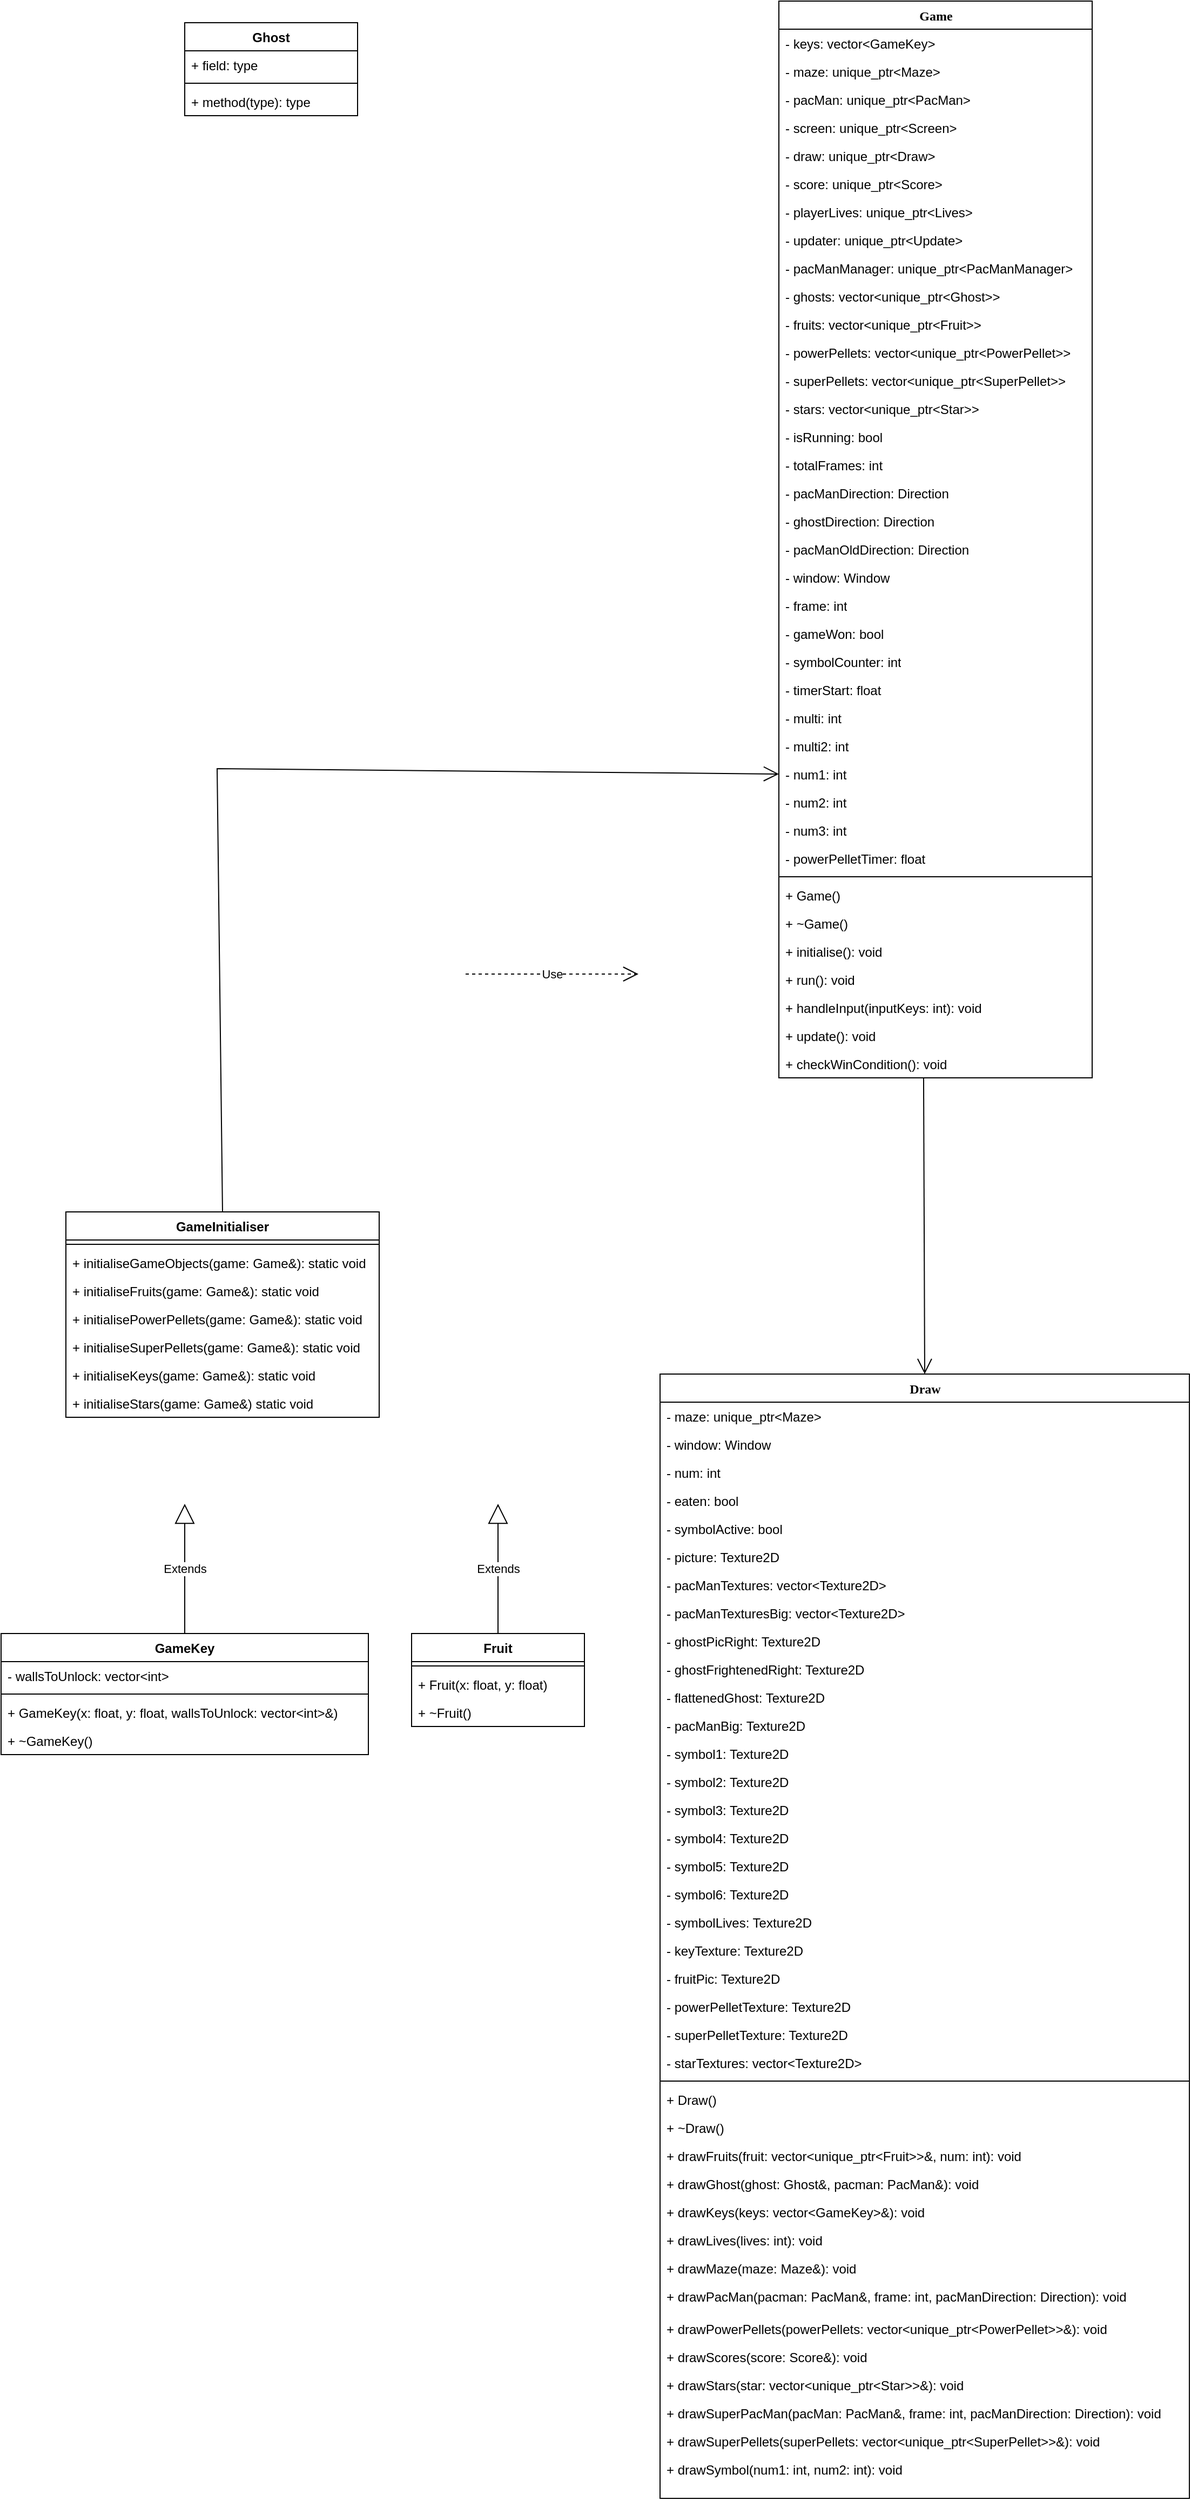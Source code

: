 <mxfile version="24.7.17">
  <diagram name="Page-1" id="9f46799a-70d6-7492-0946-bef42562c5a5">
    <mxGraphModel dx="1434" dy="2481" grid="1" gridSize="10" guides="1" tooltips="1" connect="1" arrows="1" fold="1" page="1" pageScale="1" pageWidth="1100" pageHeight="850" background="none" math="0" shadow="0">
      <root>
        <mxCell id="0" />
        <mxCell id="1" parent="0" />
        <mxCell id="78961159f06e98e8-43" value="Game" style="swimlane;html=1;fontStyle=1;align=center;verticalAlign=top;childLayout=stackLayout;horizontal=1;startSize=26;horizontalStack=0;resizeParent=1;resizeLast=0;collapsible=1;marginBottom=0;swimlaneFillColor=#ffffff;rounded=0;shadow=0;comic=0;labelBackgroundColor=none;strokeWidth=1;fillColor=none;fontFamily=Verdana;fontSize=12" parent="1" vertex="1">
          <mxGeometry x="780" y="-1080" width="290" height="996" as="geometry" />
        </mxCell>
        <mxCell id="78961159f06e98e8-44" value="- keys: vector&amp;lt;GameKey&amp;gt;" style="text;html=1;strokeColor=none;fillColor=none;align=left;verticalAlign=top;spacingLeft=4;spacingRight=4;whiteSpace=wrap;overflow=hidden;rotatable=0;points=[[0,0.5],[1,0.5]];portConstraint=eastwest;" parent="78961159f06e98e8-43" vertex="1">
          <mxGeometry y="26" width="290" height="26" as="geometry" />
        </mxCell>
        <mxCell id="Nk5dwlSrIomL0-U4kEKp-17" value="- maze: unique_ptr&amp;lt;Maze&amp;gt;" style="text;html=1;strokeColor=none;fillColor=none;align=left;verticalAlign=top;spacingLeft=4;spacingRight=4;whiteSpace=wrap;overflow=hidden;rotatable=0;points=[[0,0.5],[1,0.5]];portConstraint=eastwest;" vertex="1" parent="78961159f06e98e8-43">
          <mxGeometry y="52" width="290" height="26" as="geometry" />
        </mxCell>
        <mxCell id="Nk5dwlSrIomL0-U4kEKp-18" value="- pacMan: unique_ptr&amp;lt;PacMan&amp;gt;" style="text;html=1;strokeColor=none;fillColor=none;align=left;verticalAlign=top;spacingLeft=4;spacingRight=4;whiteSpace=wrap;overflow=hidden;rotatable=0;points=[[0,0.5],[1,0.5]];portConstraint=eastwest;" vertex="1" parent="78961159f06e98e8-43">
          <mxGeometry y="78" width="290" height="26" as="geometry" />
        </mxCell>
        <mxCell id="Nk5dwlSrIomL0-U4kEKp-19" value="- screen: unique_ptr&amp;lt;Screen&amp;gt;" style="text;html=1;strokeColor=none;fillColor=none;align=left;verticalAlign=top;spacingLeft=4;spacingRight=4;whiteSpace=wrap;overflow=hidden;rotatable=0;points=[[0,0.5],[1,0.5]];portConstraint=eastwest;" vertex="1" parent="78961159f06e98e8-43">
          <mxGeometry y="104" width="290" height="26" as="geometry" />
        </mxCell>
        <mxCell id="Nk5dwlSrIomL0-U4kEKp-20" value="- draw: unique_ptr&amp;lt;Draw&amp;gt;" style="text;html=1;strokeColor=none;fillColor=none;align=left;verticalAlign=top;spacingLeft=4;spacingRight=4;whiteSpace=wrap;overflow=hidden;rotatable=0;points=[[0,0.5],[1,0.5]];portConstraint=eastwest;" vertex="1" parent="78961159f06e98e8-43">
          <mxGeometry y="130" width="290" height="26" as="geometry" />
        </mxCell>
        <mxCell id="Nk5dwlSrIomL0-U4kEKp-21" value="- score: unique_ptr&amp;lt;Score&amp;gt;" style="text;html=1;strokeColor=none;fillColor=none;align=left;verticalAlign=top;spacingLeft=4;spacingRight=4;whiteSpace=wrap;overflow=hidden;rotatable=0;points=[[0,0.5],[1,0.5]];portConstraint=eastwest;" vertex="1" parent="78961159f06e98e8-43">
          <mxGeometry y="156" width="290" height="26" as="geometry" />
        </mxCell>
        <mxCell id="Nk5dwlSrIomL0-U4kEKp-22" value="- playerLives: unique_ptr&amp;lt;Lives&amp;gt;" style="text;html=1;strokeColor=none;fillColor=none;align=left;verticalAlign=top;spacingLeft=4;spacingRight=4;whiteSpace=wrap;overflow=hidden;rotatable=0;points=[[0,0.5],[1,0.5]];portConstraint=eastwest;" vertex="1" parent="78961159f06e98e8-43">
          <mxGeometry y="182" width="290" height="26" as="geometry" />
        </mxCell>
        <mxCell id="Nk5dwlSrIomL0-U4kEKp-23" value="- updater: unique_ptr&amp;lt;Update&amp;gt;" style="text;html=1;strokeColor=none;fillColor=none;align=left;verticalAlign=top;spacingLeft=4;spacingRight=4;whiteSpace=wrap;overflow=hidden;rotatable=0;points=[[0,0.5],[1,0.5]];portConstraint=eastwest;" vertex="1" parent="78961159f06e98e8-43">
          <mxGeometry y="208" width="290" height="26" as="geometry" />
        </mxCell>
        <mxCell id="Nk5dwlSrIomL0-U4kEKp-24" value="- pacManManager: unique_ptr&amp;lt;PacManManager&amp;gt;" style="text;html=1;strokeColor=none;fillColor=none;align=left;verticalAlign=top;spacingLeft=4;spacingRight=4;whiteSpace=wrap;overflow=hidden;rotatable=0;points=[[0,0.5],[1,0.5]];portConstraint=eastwest;" vertex="1" parent="78961159f06e98e8-43">
          <mxGeometry y="234" width="290" height="26" as="geometry" />
        </mxCell>
        <mxCell id="Nk5dwlSrIomL0-U4kEKp-25" value="- ghosts: vector&amp;lt;unique_ptr&amp;lt;Ghost&amp;gt;&amp;gt;" style="text;html=1;strokeColor=none;fillColor=none;align=left;verticalAlign=top;spacingLeft=4;spacingRight=4;whiteSpace=wrap;overflow=hidden;rotatable=0;points=[[0,0.5],[1,0.5]];portConstraint=eastwest;" vertex="1" parent="78961159f06e98e8-43">
          <mxGeometry y="260" width="290" height="26" as="geometry" />
        </mxCell>
        <mxCell id="Nk5dwlSrIomL0-U4kEKp-26" value="- fruits: vector&amp;lt;unique_ptr&amp;lt;Fruit&amp;gt;&amp;gt;" style="text;html=1;strokeColor=none;fillColor=none;align=left;verticalAlign=top;spacingLeft=4;spacingRight=4;whiteSpace=wrap;overflow=hidden;rotatable=0;points=[[0,0.5],[1,0.5]];portConstraint=eastwest;" vertex="1" parent="78961159f06e98e8-43">
          <mxGeometry y="286" width="290" height="26" as="geometry" />
        </mxCell>
        <mxCell id="Nk5dwlSrIomL0-U4kEKp-27" value="- powerPellets: vector&amp;lt;unique_ptr&amp;lt;PowerPellet&amp;gt;&amp;gt;" style="text;html=1;strokeColor=none;fillColor=none;align=left;verticalAlign=top;spacingLeft=4;spacingRight=4;whiteSpace=wrap;overflow=hidden;rotatable=0;points=[[0,0.5],[1,0.5]];portConstraint=eastwest;" vertex="1" parent="78961159f06e98e8-43">
          <mxGeometry y="312" width="290" height="26" as="geometry" />
        </mxCell>
        <mxCell id="Nk5dwlSrIomL0-U4kEKp-28" value="- superPellets: vector&amp;lt;unique_ptr&amp;lt;SuperPellet&amp;gt;&amp;gt;" style="text;html=1;strokeColor=none;fillColor=none;align=left;verticalAlign=top;spacingLeft=4;spacingRight=4;whiteSpace=wrap;overflow=hidden;rotatable=0;points=[[0,0.5],[1,0.5]];portConstraint=eastwest;" vertex="1" parent="78961159f06e98e8-43">
          <mxGeometry y="338" width="290" height="26" as="geometry" />
        </mxCell>
        <mxCell id="Nk5dwlSrIomL0-U4kEKp-29" value="- stars: vector&amp;lt;unique_ptr&amp;lt;Star&amp;gt;&amp;gt;" style="text;html=1;strokeColor=none;fillColor=none;align=left;verticalAlign=top;spacingLeft=4;spacingRight=4;whiteSpace=wrap;overflow=hidden;rotatable=0;points=[[0,0.5],[1,0.5]];portConstraint=eastwest;" vertex="1" parent="78961159f06e98e8-43">
          <mxGeometry y="364" width="290" height="26" as="geometry" />
        </mxCell>
        <mxCell id="Nk5dwlSrIomL0-U4kEKp-16" value="- isRunning: bool&lt;span style=&quot;white-space: pre;&quot;&gt;&#x9;&lt;/span&gt;" style="text;html=1;strokeColor=none;fillColor=none;align=left;verticalAlign=top;spacingLeft=4;spacingRight=4;whiteSpace=wrap;overflow=hidden;rotatable=0;points=[[0,0.5],[1,0.5]];portConstraint=eastwest;" vertex="1" parent="78961159f06e98e8-43">
          <mxGeometry y="390" width="290" height="26" as="geometry" />
        </mxCell>
        <mxCell id="78961159f06e98e8-45" value="- totalFrames: int" style="text;html=1;strokeColor=none;fillColor=none;align=left;verticalAlign=top;spacingLeft=4;spacingRight=4;whiteSpace=wrap;overflow=hidden;rotatable=0;points=[[0,0.5],[1,0.5]];portConstraint=eastwest;" parent="78961159f06e98e8-43" vertex="1">
          <mxGeometry y="416" width="290" height="26" as="geometry" />
        </mxCell>
        <mxCell id="78961159f06e98e8-49" value="- pacManDirection: Direction" style="text;html=1;strokeColor=none;fillColor=none;align=left;verticalAlign=top;spacingLeft=4;spacingRight=4;whiteSpace=wrap;overflow=hidden;rotatable=0;points=[[0,0.5],[1,0.5]];portConstraint=eastwest;" parent="78961159f06e98e8-43" vertex="1">
          <mxGeometry y="442" width="290" height="26" as="geometry" />
        </mxCell>
        <mxCell id="78961159f06e98e8-50" value="- ghostDirection: Direction" style="text;html=1;strokeColor=none;fillColor=none;align=left;verticalAlign=top;spacingLeft=4;spacingRight=4;whiteSpace=wrap;overflow=hidden;rotatable=0;points=[[0,0.5],[1,0.5]];portConstraint=eastwest;" parent="78961159f06e98e8-43" vertex="1">
          <mxGeometry y="468" width="290" height="26" as="geometry" />
        </mxCell>
        <mxCell id="Nk5dwlSrIomL0-U4kEKp-1" value="- pacManOldDirection: Direction" style="text;html=1;strokeColor=none;fillColor=none;align=left;verticalAlign=top;spacingLeft=4;spacingRight=4;whiteSpace=wrap;overflow=hidden;rotatable=0;points=[[0,0.5],[1,0.5]];portConstraint=eastwest;" vertex="1" parent="78961159f06e98e8-43">
          <mxGeometry y="494" width="290" height="26" as="geometry" />
        </mxCell>
        <mxCell id="Nk5dwlSrIomL0-U4kEKp-2" value="&lt;div&gt;- window: Window&lt;/div&gt;&lt;div&gt;&lt;br&gt;&lt;/div&gt;" style="text;html=1;strokeColor=none;fillColor=none;align=left;verticalAlign=top;spacingLeft=4;spacingRight=4;whiteSpace=wrap;overflow=hidden;rotatable=0;points=[[0,0.5],[1,0.5]];portConstraint=eastwest;" vertex="1" parent="78961159f06e98e8-43">
          <mxGeometry y="520" width="290" height="26" as="geometry" />
        </mxCell>
        <mxCell id="Nk5dwlSrIomL0-U4kEKp-3" value="- frame: int" style="text;html=1;strokeColor=none;fillColor=none;align=left;verticalAlign=top;spacingLeft=4;spacingRight=4;whiteSpace=wrap;overflow=hidden;rotatable=0;points=[[0,0.5],[1,0.5]];portConstraint=eastwest;" vertex="1" parent="78961159f06e98e8-43">
          <mxGeometry y="546" width="290" height="26" as="geometry" />
        </mxCell>
        <mxCell id="Nk5dwlSrIomL0-U4kEKp-4" value="- gameWon: bool" style="text;html=1;strokeColor=none;fillColor=none;align=left;verticalAlign=top;spacingLeft=4;spacingRight=4;whiteSpace=wrap;overflow=hidden;rotatable=0;points=[[0,0.5],[1,0.5]];portConstraint=eastwest;" vertex="1" parent="78961159f06e98e8-43">
          <mxGeometry y="572" width="290" height="26" as="geometry" />
        </mxCell>
        <mxCell id="Nk5dwlSrIomL0-U4kEKp-8" value="- symbolCounter: int" style="text;html=1;strokeColor=none;fillColor=none;align=left;verticalAlign=top;spacingLeft=4;spacingRight=4;whiteSpace=wrap;overflow=hidden;rotatable=0;points=[[0,0.5],[1,0.5]];portConstraint=eastwest;" vertex="1" parent="78961159f06e98e8-43">
          <mxGeometry y="598" width="290" height="26" as="geometry" />
        </mxCell>
        <mxCell id="Nk5dwlSrIomL0-U4kEKp-12" value="- timerStart: float" style="text;html=1;strokeColor=none;fillColor=none;align=left;verticalAlign=top;spacingLeft=4;spacingRight=4;whiteSpace=wrap;overflow=hidden;rotatable=0;points=[[0,0.5],[1,0.5]];portConstraint=eastwest;" vertex="1" parent="78961159f06e98e8-43">
          <mxGeometry y="624" width="290" height="26" as="geometry" />
        </mxCell>
        <mxCell id="Nk5dwlSrIomL0-U4kEKp-7" value="- multi: int" style="text;html=1;strokeColor=none;fillColor=none;align=left;verticalAlign=top;spacingLeft=4;spacingRight=4;whiteSpace=wrap;overflow=hidden;rotatable=0;points=[[0,0.5],[1,0.5]];portConstraint=eastwest;" vertex="1" parent="78961159f06e98e8-43">
          <mxGeometry y="650" width="290" height="26" as="geometry" />
        </mxCell>
        <mxCell id="Nk5dwlSrIomL0-U4kEKp-9" value="- multi2: int" style="text;html=1;strokeColor=none;fillColor=none;align=left;verticalAlign=top;spacingLeft=4;spacingRight=4;whiteSpace=wrap;overflow=hidden;rotatable=0;points=[[0,0.5],[1,0.5]];portConstraint=eastwest;" vertex="1" parent="78961159f06e98e8-43">
          <mxGeometry y="676" width="290" height="26" as="geometry" />
        </mxCell>
        <mxCell id="Nk5dwlSrIomL0-U4kEKp-10" value="- num1: int" style="text;html=1;strokeColor=none;fillColor=none;align=left;verticalAlign=top;spacingLeft=4;spacingRight=4;whiteSpace=wrap;overflow=hidden;rotatable=0;points=[[0,0.5],[1,0.5]];portConstraint=eastwest;" vertex="1" parent="78961159f06e98e8-43">
          <mxGeometry y="702" width="290" height="26" as="geometry" />
        </mxCell>
        <mxCell id="Nk5dwlSrIomL0-U4kEKp-11" value="- num2: int" style="text;html=1;strokeColor=none;fillColor=none;align=left;verticalAlign=top;spacingLeft=4;spacingRight=4;whiteSpace=wrap;overflow=hidden;rotatable=0;points=[[0,0.5],[1,0.5]];portConstraint=eastwest;" vertex="1" parent="78961159f06e98e8-43">
          <mxGeometry y="728" width="290" height="26" as="geometry" />
        </mxCell>
        <mxCell id="Nk5dwlSrIomL0-U4kEKp-13" value="- num3: int" style="text;html=1;strokeColor=none;fillColor=none;align=left;verticalAlign=top;spacingLeft=4;spacingRight=4;whiteSpace=wrap;overflow=hidden;rotatable=0;points=[[0,0.5],[1,0.5]];portConstraint=eastwest;" vertex="1" parent="78961159f06e98e8-43">
          <mxGeometry y="754" width="290" height="26" as="geometry" />
        </mxCell>
        <mxCell id="Nk5dwlSrIomL0-U4kEKp-14" value="- powerPelletTimer: float" style="text;html=1;strokeColor=none;fillColor=none;align=left;verticalAlign=top;spacingLeft=4;spacingRight=4;whiteSpace=wrap;overflow=hidden;rotatable=0;points=[[0,0.5],[1,0.5]];portConstraint=eastwest;" vertex="1" parent="78961159f06e98e8-43">
          <mxGeometry y="780" width="290" height="26" as="geometry" />
        </mxCell>
        <mxCell id="78961159f06e98e8-51" value="" style="line;html=1;strokeWidth=1;fillColor=none;align=left;verticalAlign=middle;spacingTop=-1;spacingLeft=3;spacingRight=3;rotatable=0;labelPosition=right;points=[];portConstraint=eastwest;" parent="78961159f06e98e8-43" vertex="1">
          <mxGeometry y="806" width="290" height="8" as="geometry" />
        </mxCell>
        <mxCell id="78961159f06e98e8-53" value="+ Game()" style="text;html=1;strokeColor=none;fillColor=none;align=left;verticalAlign=top;spacingLeft=4;spacingRight=4;whiteSpace=wrap;overflow=hidden;rotatable=0;points=[[0,0.5],[1,0.5]];portConstraint=eastwest;" parent="78961159f06e98e8-43" vertex="1">
          <mxGeometry y="814" width="290" height="26" as="geometry" />
        </mxCell>
        <mxCell id="Nk5dwlSrIomL0-U4kEKp-30" value="+ ~Game()" style="text;html=1;strokeColor=none;fillColor=none;align=left;verticalAlign=top;spacingLeft=4;spacingRight=4;whiteSpace=wrap;overflow=hidden;rotatable=0;points=[[0,0.5],[1,0.5]];portConstraint=eastwest;" vertex="1" parent="78961159f06e98e8-43">
          <mxGeometry y="840" width="290" height="26" as="geometry" />
        </mxCell>
        <mxCell id="Nk5dwlSrIomL0-U4kEKp-31" value="+ initialise(): void" style="text;html=1;strokeColor=none;fillColor=none;align=left;verticalAlign=top;spacingLeft=4;spacingRight=4;whiteSpace=wrap;overflow=hidden;rotatable=0;points=[[0,0.5],[1,0.5]];portConstraint=eastwest;" vertex="1" parent="78961159f06e98e8-43">
          <mxGeometry y="866" width="290" height="26" as="geometry" />
        </mxCell>
        <mxCell id="Nk5dwlSrIomL0-U4kEKp-32" value="+ run(): void" style="text;html=1;strokeColor=none;fillColor=none;align=left;verticalAlign=top;spacingLeft=4;spacingRight=4;whiteSpace=wrap;overflow=hidden;rotatable=0;points=[[0,0.5],[1,0.5]];portConstraint=eastwest;" vertex="1" parent="78961159f06e98e8-43">
          <mxGeometry y="892" width="290" height="26" as="geometry" />
        </mxCell>
        <mxCell id="Nk5dwlSrIomL0-U4kEKp-33" value="+ handleInput(inputKeys: int): void" style="text;html=1;strokeColor=none;fillColor=none;align=left;verticalAlign=top;spacingLeft=4;spacingRight=4;whiteSpace=wrap;overflow=hidden;rotatable=0;points=[[0,0.5],[1,0.5]];portConstraint=eastwest;" vertex="1" parent="78961159f06e98e8-43">
          <mxGeometry y="918" width="290" height="26" as="geometry" />
        </mxCell>
        <mxCell id="Nk5dwlSrIomL0-U4kEKp-34" value="+ update(): void" style="text;html=1;strokeColor=none;fillColor=none;align=left;verticalAlign=top;spacingLeft=4;spacingRight=4;whiteSpace=wrap;overflow=hidden;rotatable=0;points=[[0,0.5],[1,0.5]];portConstraint=eastwest;" vertex="1" parent="78961159f06e98e8-43">
          <mxGeometry y="944" width="290" height="26" as="geometry" />
        </mxCell>
        <mxCell id="Nk5dwlSrIomL0-U4kEKp-35" value="+ checkWinCondition(): void" style="text;html=1;strokeColor=none;fillColor=none;align=left;verticalAlign=top;spacingLeft=4;spacingRight=4;whiteSpace=wrap;overflow=hidden;rotatable=0;points=[[0,0.5],[1,0.5]];portConstraint=eastwest;" vertex="1" parent="78961159f06e98e8-43">
          <mxGeometry y="970" width="290" height="26" as="geometry" />
        </mxCell>
        <mxCell id="78961159f06e98e8-82" value="Draw" style="swimlane;html=1;fontStyle=1;align=center;verticalAlign=top;childLayout=stackLayout;horizontal=1;startSize=26;horizontalStack=0;resizeParent=1;resizeLast=0;collapsible=1;marginBottom=0;swimlaneFillColor=#ffffff;rounded=0;shadow=0;comic=0;labelBackgroundColor=none;strokeWidth=1;fillColor=none;fontFamily=Verdana;fontSize=12" parent="1" vertex="1">
          <mxGeometry x="670" y="190" width="490" height="1040" as="geometry" />
        </mxCell>
        <mxCell id="78961159f06e98e8-83" value="- maze: unique_ptr&amp;lt;Maze&amp;gt;" style="text;html=1;strokeColor=none;fillColor=none;align=left;verticalAlign=top;spacingLeft=4;spacingRight=4;whiteSpace=wrap;overflow=hidden;rotatable=0;points=[[0,0.5],[1,0.5]];portConstraint=eastwest;" parent="78961159f06e98e8-82" vertex="1">
          <mxGeometry y="26" width="490" height="26" as="geometry" />
        </mxCell>
        <mxCell id="78961159f06e98e8-84" value="- window: Window" style="text;html=1;strokeColor=none;fillColor=none;align=left;verticalAlign=top;spacingLeft=4;spacingRight=4;whiteSpace=wrap;overflow=hidden;rotatable=0;points=[[0,0.5],[1,0.5]];portConstraint=eastwest;" parent="78961159f06e98e8-82" vertex="1">
          <mxGeometry y="52" width="490" height="26" as="geometry" />
        </mxCell>
        <mxCell id="78961159f06e98e8-85" value="- num: int" style="text;html=1;strokeColor=none;fillColor=none;align=left;verticalAlign=top;spacingLeft=4;spacingRight=4;whiteSpace=wrap;overflow=hidden;rotatable=0;points=[[0,0.5],[1,0.5]];portConstraint=eastwest;" parent="78961159f06e98e8-82" vertex="1">
          <mxGeometry y="78" width="490" height="26" as="geometry" />
        </mxCell>
        <mxCell id="78961159f06e98e8-86" value="- eaten: bool" style="text;html=1;strokeColor=none;fillColor=none;align=left;verticalAlign=top;spacingLeft=4;spacingRight=4;whiteSpace=wrap;overflow=hidden;rotatable=0;points=[[0,0.5],[1,0.5]];portConstraint=eastwest;" parent="78961159f06e98e8-82" vertex="1">
          <mxGeometry y="104" width="490" height="26" as="geometry" />
        </mxCell>
        <mxCell id="78961159f06e98e8-87" value="- symbolActive: bool" style="text;html=1;strokeColor=none;fillColor=none;align=left;verticalAlign=top;spacingLeft=4;spacingRight=4;whiteSpace=wrap;overflow=hidden;rotatable=0;points=[[0,0.5],[1,0.5]];portConstraint=eastwest;" parent="78961159f06e98e8-82" vertex="1">
          <mxGeometry y="130" width="490" height="26" as="geometry" />
        </mxCell>
        <mxCell id="78961159f06e98e8-88" value="- picture: Texture2D" style="text;html=1;strokeColor=none;fillColor=none;align=left;verticalAlign=top;spacingLeft=4;spacingRight=4;whiteSpace=wrap;overflow=hidden;rotatable=0;points=[[0,0.5],[1,0.5]];portConstraint=eastwest;" parent="78961159f06e98e8-82" vertex="1">
          <mxGeometry y="156" width="490" height="26" as="geometry" />
        </mxCell>
        <mxCell id="78961159f06e98e8-89" value="- pacManTextures: vector&amp;lt;Texture2D&amp;gt;" style="text;html=1;strokeColor=none;fillColor=none;align=left;verticalAlign=top;spacingLeft=4;spacingRight=4;whiteSpace=wrap;overflow=hidden;rotatable=0;points=[[0,0.5],[1,0.5]];portConstraint=eastwest;" parent="78961159f06e98e8-82" vertex="1">
          <mxGeometry y="182" width="490" height="26" as="geometry" />
        </mxCell>
        <mxCell id="Nk5dwlSrIomL0-U4kEKp-39" value="- pacManTexturesBig: vector&amp;lt;Texture2D&amp;gt;" style="text;html=1;strokeColor=none;fillColor=none;align=left;verticalAlign=top;spacingLeft=4;spacingRight=4;whiteSpace=wrap;overflow=hidden;rotatable=0;points=[[0,0.5],[1,0.5]];portConstraint=eastwest;" vertex="1" parent="78961159f06e98e8-82">
          <mxGeometry y="208" width="490" height="26" as="geometry" />
        </mxCell>
        <mxCell id="Nk5dwlSrIomL0-U4kEKp-40" value="- ghostPicRight: Texture2D" style="text;html=1;strokeColor=none;fillColor=none;align=left;verticalAlign=top;spacingLeft=4;spacingRight=4;whiteSpace=wrap;overflow=hidden;rotatable=0;points=[[0,0.5],[1,0.5]];portConstraint=eastwest;" vertex="1" parent="78961159f06e98e8-82">
          <mxGeometry y="234" width="490" height="26" as="geometry" />
        </mxCell>
        <mxCell id="Nk5dwlSrIomL0-U4kEKp-41" value="- ghostFrightenedRight: Texture2D" style="text;html=1;strokeColor=none;fillColor=none;align=left;verticalAlign=top;spacingLeft=4;spacingRight=4;whiteSpace=wrap;overflow=hidden;rotatable=0;points=[[0,0.5],[1,0.5]];portConstraint=eastwest;" vertex="1" parent="78961159f06e98e8-82">
          <mxGeometry y="260" width="490" height="26" as="geometry" />
        </mxCell>
        <mxCell id="Nk5dwlSrIomL0-U4kEKp-42" value="- flattenedGhost: Texture2D" style="text;html=1;strokeColor=none;fillColor=none;align=left;verticalAlign=top;spacingLeft=4;spacingRight=4;whiteSpace=wrap;overflow=hidden;rotatable=0;points=[[0,0.5],[1,0.5]];portConstraint=eastwest;" vertex="1" parent="78961159f06e98e8-82">
          <mxGeometry y="286" width="490" height="26" as="geometry" />
        </mxCell>
        <mxCell id="Nk5dwlSrIomL0-U4kEKp-43" value="- pacManBig: Texture2D" style="text;html=1;strokeColor=none;fillColor=none;align=left;verticalAlign=top;spacingLeft=4;spacingRight=4;whiteSpace=wrap;overflow=hidden;rotatable=0;points=[[0,0.5],[1,0.5]];portConstraint=eastwest;" vertex="1" parent="78961159f06e98e8-82">
          <mxGeometry y="312" width="490" height="26" as="geometry" />
        </mxCell>
        <mxCell id="Nk5dwlSrIomL0-U4kEKp-44" value="- symbol1: Texture2D" style="text;html=1;strokeColor=none;fillColor=none;align=left;verticalAlign=top;spacingLeft=4;spacingRight=4;whiteSpace=wrap;overflow=hidden;rotatable=0;points=[[0,0.5],[1,0.5]];portConstraint=eastwest;" vertex="1" parent="78961159f06e98e8-82">
          <mxGeometry y="338" width="490" height="26" as="geometry" />
        </mxCell>
        <mxCell id="Nk5dwlSrIomL0-U4kEKp-45" value="- symbol2: Texture2D" style="text;html=1;strokeColor=none;fillColor=none;align=left;verticalAlign=top;spacingLeft=4;spacingRight=4;whiteSpace=wrap;overflow=hidden;rotatable=0;points=[[0,0.5],[1,0.5]];portConstraint=eastwest;" vertex="1" parent="78961159f06e98e8-82">
          <mxGeometry y="364" width="490" height="26" as="geometry" />
        </mxCell>
        <mxCell id="Nk5dwlSrIomL0-U4kEKp-46" value="- symbol3: Texture2D" style="text;html=1;strokeColor=none;fillColor=none;align=left;verticalAlign=top;spacingLeft=4;spacingRight=4;whiteSpace=wrap;overflow=hidden;rotatable=0;points=[[0,0.5],[1,0.5]];portConstraint=eastwest;" vertex="1" parent="78961159f06e98e8-82">
          <mxGeometry y="390" width="490" height="26" as="geometry" />
        </mxCell>
        <mxCell id="Nk5dwlSrIomL0-U4kEKp-47" value="- symbol4: Texture2D" style="text;html=1;strokeColor=none;fillColor=none;align=left;verticalAlign=top;spacingLeft=4;spacingRight=4;whiteSpace=wrap;overflow=hidden;rotatable=0;points=[[0,0.5],[1,0.5]];portConstraint=eastwest;" vertex="1" parent="78961159f06e98e8-82">
          <mxGeometry y="416" width="490" height="26" as="geometry" />
        </mxCell>
        <mxCell id="Nk5dwlSrIomL0-U4kEKp-48" value="- symbol5: Texture2D" style="text;html=1;strokeColor=none;fillColor=none;align=left;verticalAlign=top;spacingLeft=4;spacingRight=4;whiteSpace=wrap;overflow=hidden;rotatable=0;points=[[0,0.5],[1,0.5]];portConstraint=eastwest;" vertex="1" parent="78961159f06e98e8-82">
          <mxGeometry y="442" width="490" height="26" as="geometry" />
        </mxCell>
        <mxCell id="Nk5dwlSrIomL0-U4kEKp-49" value="- symbol6: Texture2D" style="text;html=1;strokeColor=none;fillColor=none;align=left;verticalAlign=top;spacingLeft=4;spacingRight=4;whiteSpace=wrap;overflow=hidden;rotatable=0;points=[[0,0.5],[1,0.5]];portConstraint=eastwest;" vertex="1" parent="78961159f06e98e8-82">
          <mxGeometry y="468" width="490" height="26" as="geometry" />
        </mxCell>
        <mxCell id="Nk5dwlSrIomL0-U4kEKp-50" value="- symbolLives: Texture2D" style="text;html=1;strokeColor=none;fillColor=none;align=left;verticalAlign=top;spacingLeft=4;spacingRight=4;whiteSpace=wrap;overflow=hidden;rotatable=0;points=[[0,0.5],[1,0.5]];portConstraint=eastwest;" vertex="1" parent="78961159f06e98e8-82">
          <mxGeometry y="494" width="490" height="26" as="geometry" />
        </mxCell>
        <mxCell id="Nk5dwlSrIomL0-U4kEKp-51" value="- keyTexture: Texture2D" style="text;html=1;strokeColor=none;fillColor=none;align=left;verticalAlign=top;spacingLeft=4;spacingRight=4;whiteSpace=wrap;overflow=hidden;rotatable=0;points=[[0,0.5],[1,0.5]];portConstraint=eastwest;" vertex="1" parent="78961159f06e98e8-82">
          <mxGeometry y="520" width="490" height="26" as="geometry" />
        </mxCell>
        <mxCell id="Nk5dwlSrIomL0-U4kEKp-52" value="- fruitPic: Texture2D" style="text;html=1;strokeColor=none;fillColor=none;align=left;verticalAlign=top;spacingLeft=4;spacingRight=4;whiteSpace=wrap;overflow=hidden;rotatable=0;points=[[0,0.5],[1,0.5]];portConstraint=eastwest;" vertex="1" parent="78961159f06e98e8-82">
          <mxGeometry y="546" width="490" height="26" as="geometry" />
        </mxCell>
        <mxCell id="Nk5dwlSrIomL0-U4kEKp-53" value="- powerPelletTexture: Texture2D" style="text;html=1;strokeColor=none;fillColor=none;align=left;verticalAlign=top;spacingLeft=4;spacingRight=4;whiteSpace=wrap;overflow=hidden;rotatable=0;points=[[0,0.5],[1,0.5]];portConstraint=eastwest;" vertex="1" parent="78961159f06e98e8-82">
          <mxGeometry y="572" width="490" height="26" as="geometry" />
        </mxCell>
        <mxCell id="Nk5dwlSrIomL0-U4kEKp-54" value="- superPelletTexture: Texture2D" style="text;html=1;strokeColor=none;fillColor=none;align=left;verticalAlign=top;spacingLeft=4;spacingRight=4;whiteSpace=wrap;overflow=hidden;rotatable=0;points=[[0,0.5],[1,0.5]];portConstraint=eastwest;" vertex="1" parent="78961159f06e98e8-82">
          <mxGeometry y="598" width="490" height="26" as="geometry" />
        </mxCell>
        <mxCell id="Nk5dwlSrIomL0-U4kEKp-55" value="- starTextures: vector&amp;lt;Texture2D&amp;gt;" style="text;html=1;strokeColor=none;fillColor=none;align=left;verticalAlign=top;spacingLeft=4;spacingRight=4;whiteSpace=wrap;overflow=hidden;rotatable=0;points=[[0,0.5],[1,0.5]];portConstraint=eastwest;" vertex="1" parent="78961159f06e98e8-82">
          <mxGeometry y="624" width="490" height="26" as="geometry" />
        </mxCell>
        <mxCell id="78961159f06e98e8-90" value="" style="line;html=1;strokeWidth=1;fillColor=none;align=left;verticalAlign=middle;spacingTop=-1;spacingLeft=3;spacingRight=3;rotatable=0;labelPosition=right;points=[];portConstraint=eastwest;" parent="78961159f06e98e8-82" vertex="1">
          <mxGeometry y="650" width="490" height="8" as="geometry" />
        </mxCell>
        <mxCell id="78961159f06e98e8-91" value="+ Draw()" style="text;html=1;strokeColor=none;fillColor=none;align=left;verticalAlign=top;spacingLeft=4;spacingRight=4;whiteSpace=wrap;overflow=hidden;rotatable=0;points=[[0,0.5],[1,0.5]];portConstraint=eastwest;" parent="78961159f06e98e8-82" vertex="1">
          <mxGeometry y="658" width="490" height="26" as="geometry" />
        </mxCell>
        <mxCell id="78961159f06e98e8-94" value="+ ~Draw()" style="text;html=1;strokeColor=none;fillColor=none;align=left;verticalAlign=top;spacingLeft=4;spacingRight=4;whiteSpace=wrap;overflow=hidden;rotatable=0;points=[[0,0.5],[1,0.5]];portConstraint=eastwest;" parent="78961159f06e98e8-82" vertex="1">
          <mxGeometry y="684" width="490" height="26" as="geometry" />
        </mxCell>
        <mxCell id="Nk5dwlSrIomL0-U4kEKp-56" value="+ drawFruits(fruit: vector&amp;lt;unique_ptr&amp;lt;Fruit&amp;gt;&amp;gt;&amp;amp;, num: int): void" style="text;html=1;strokeColor=none;fillColor=none;align=left;verticalAlign=top;spacingLeft=4;spacingRight=4;whiteSpace=wrap;overflow=hidden;rotatable=0;points=[[0,0.5],[1,0.5]];portConstraint=eastwest;" vertex="1" parent="78961159f06e98e8-82">
          <mxGeometry y="710" width="490" height="26" as="geometry" />
        </mxCell>
        <mxCell id="Nk5dwlSrIomL0-U4kEKp-57" value="+ drawGhost(ghost: Ghost&amp;amp;, pacman: PacMan&amp;amp;): void" style="text;html=1;strokeColor=none;fillColor=none;align=left;verticalAlign=top;spacingLeft=4;spacingRight=4;whiteSpace=wrap;overflow=hidden;rotatable=0;points=[[0,0.5],[1,0.5]];portConstraint=eastwest;" vertex="1" parent="78961159f06e98e8-82">
          <mxGeometry y="736" width="490" height="26" as="geometry" />
        </mxCell>
        <mxCell id="Nk5dwlSrIomL0-U4kEKp-58" value="+ drawKeys(keys: vector&amp;lt;GameKey&amp;gt;&amp;amp;): void" style="text;html=1;strokeColor=none;fillColor=none;align=left;verticalAlign=top;spacingLeft=4;spacingRight=4;whiteSpace=wrap;overflow=hidden;rotatable=0;points=[[0,0.5],[1,0.5]];portConstraint=eastwest;" vertex="1" parent="78961159f06e98e8-82">
          <mxGeometry y="762" width="490" height="26" as="geometry" />
        </mxCell>
        <mxCell id="Nk5dwlSrIomL0-U4kEKp-59" value="+ drawLives(lives: int): void" style="text;html=1;strokeColor=none;fillColor=none;align=left;verticalAlign=top;spacingLeft=4;spacingRight=4;whiteSpace=wrap;overflow=hidden;rotatable=0;points=[[0,0.5],[1,0.5]];portConstraint=eastwest;" vertex="1" parent="78961159f06e98e8-82">
          <mxGeometry y="788" width="490" height="26" as="geometry" />
        </mxCell>
        <mxCell id="Nk5dwlSrIomL0-U4kEKp-60" value="+ drawMaze(maze: Maze&amp;amp;): void" style="text;html=1;strokeColor=none;fillColor=none;align=left;verticalAlign=top;spacingLeft=4;spacingRight=4;whiteSpace=wrap;overflow=hidden;rotatable=0;points=[[0,0.5],[1,0.5]];portConstraint=eastwest;" vertex="1" parent="78961159f06e98e8-82">
          <mxGeometry y="814" width="490" height="26" as="geometry" />
        </mxCell>
        <mxCell id="Nk5dwlSrIomL0-U4kEKp-61" value="+ drawPacMan(pacman: PacMan&amp;amp;, frame: int, pacManDirection: Direction): void" style="text;html=1;strokeColor=none;fillColor=none;align=left;verticalAlign=top;spacingLeft=4;spacingRight=4;whiteSpace=wrap;overflow=hidden;rotatable=0;points=[[0,0.5],[1,0.5]];portConstraint=eastwest;" vertex="1" parent="78961159f06e98e8-82">
          <mxGeometry y="840" width="490" height="30" as="geometry" />
        </mxCell>
        <mxCell id="Nk5dwlSrIomL0-U4kEKp-62" value="+ drawPowerPellets(powerPellets: vector&amp;lt;unique_ptr&amp;lt;PowerPellet&amp;gt;&amp;gt;&amp;amp;): void" style="text;html=1;strokeColor=none;fillColor=none;align=left;verticalAlign=top;spacingLeft=4;spacingRight=4;whiteSpace=wrap;overflow=hidden;rotatable=0;points=[[0,0.5],[1,0.5]];portConstraint=eastwest;" vertex="1" parent="78961159f06e98e8-82">
          <mxGeometry y="870" width="490" height="26" as="geometry" />
        </mxCell>
        <mxCell id="Nk5dwlSrIomL0-U4kEKp-63" value="+ drawScores(score: Score&amp;amp;): void" style="text;html=1;strokeColor=none;fillColor=none;align=left;verticalAlign=top;spacingLeft=4;spacingRight=4;whiteSpace=wrap;overflow=hidden;rotatable=0;points=[[0,0.5],[1,0.5]];portConstraint=eastwest;" vertex="1" parent="78961159f06e98e8-82">
          <mxGeometry y="896" width="490" height="26" as="geometry" />
        </mxCell>
        <mxCell id="Nk5dwlSrIomL0-U4kEKp-64" value="+ drawStars(star: vector&amp;lt;unique_ptr&amp;lt;Star&amp;gt;&amp;gt;&amp;amp;): void" style="text;html=1;strokeColor=none;fillColor=none;align=left;verticalAlign=top;spacingLeft=4;spacingRight=4;whiteSpace=wrap;overflow=hidden;rotatable=0;points=[[0,0.5],[1,0.5]];portConstraint=eastwest;" vertex="1" parent="78961159f06e98e8-82">
          <mxGeometry y="922" width="490" height="26" as="geometry" />
        </mxCell>
        <mxCell id="Nk5dwlSrIomL0-U4kEKp-65" value="+ drawSuperPacMan(pacMan: PacMan&amp;amp;, frame: int, pacManDirection: Direction): void" style="text;html=1;strokeColor=none;fillColor=none;align=left;verticalAlign=top;spacingLeft=4;spacingRight=4;whiteSpace=wrap;overflow=hidden;rotatable=0;points=[[0,0.5],[1,0.5]];portConstraint=eastwest;" vertex="1" parent="78961159f06e98e8-82">
          <mxGeometry y="948" width="490" height="26" as="geometry" />
        </mxCell>
        <mxCell id="Nk5dwlSrIomL0-U4kEKp-66" value="+ drawSuperPellets(superPellets: vector&amp;lt;unique_ptr&amp;lt;SuperPellet&amp;gt;&amp;gt;&amp;amp;): void" style="text;html=1;strokeColor=none;fillColor=none;align=left;verticalAlign=top;spacingLeft=4;spacingRight=4;whiteSpace=wrap;overflow=hidden;rotatable=0;points=[[0,0.5],[1,0.5]];portConstraint=eastwest;" vertex="1" parent="78961159f06e98e8-82">
          <mxGeometry y="974" width="490" height="26" as="geometry" />
        </mxCell>
        <mxCell id="Nk5dwlSrIomL0-U4kEKp-67" value="+ drawSymbol(num1: int, num2: int): void" style="text;html=1;strokeColor=none;fillColor=none;align=left;verticalAlign=top;spacingLeft=4;spacingRight=4;whiteSpace=wrap;overflow=hidden;rotatable=0;points=[[0,0.5],[1,0.5]];portConstraint=eastwest;" vertex="1" parent="78961159f06e98e8-82">
          <mxGeometry y="1000" width="490" height="26" as="geometry" />
        </mxCell>
        <mxCell id="Nk5dwlSrIomL0-U4kEKp-68" value="Fruit" style="swimlane;fontStyle=1;align=center;verticalAlign=top;childLayout=stackLayout;horizontal=1;startSize=26;horizontalStack=0;resizeParent=1;resizeParentMax=0;resizeLast=0;collapsible=1;marginBottom=0;whiteSpace=wrap;html=1;" vertex="1" parent="1">
          <mxGeometry x="440" y="430" width="160" height="86" as="geometry" />
        </mxCell>
        <mxCell id="Nk5dwlSrIomL0-U4kEKp-70" value="" style="line;strokeWidth=1;fillColor=none;align=left;verticalAlign=middle;spacingTop=-1;spacingLeft=3;spacingRight=3;rotatable=0;labelPosition=right;points=[];portConstraint=eastwest;strokeColor=inherit;" vertex="1" parent="Nk5dwlSrIomL0-U4kEKp-68">
          <mxGeometry y="26" width="160" height="8" as="geometry" />
        </mxCell>
        <mxCell id="Nk5dwlSrIomL0-U4kEKp-71" value="+ Fruit(x: float, y: float)" style="text;strokeColor=none;fillColor=none;align=left;verticalAlign=top;spacingLeft=4;spacingRight=4;overflow=hidden;rotatable=0;points=[[0,0.5],[1,0.5]];portConstraint=eastwest;whiteSpace=wrap;html=1;" vertex="1" parent="Nk5dwlSrIomL0-U4kEKp-68">
          <mxGeometry y="34" width="160" height="26" as="geometry" />
        </mxCell>
        <mxCell id="Nk5dwlSrIomL0-U4kEKp-72" value="+ ~Fruit()" style="text;strokeColor=none;fillColor=none;align=left;verticalAlign=top;spacingLeft=4;spacingRight=4;overflow=hidden;rotatable=0;points=[[0,0.5],[1,0.5]];portConstraint=eastwest;whiteSpace=wrap;html=1;" vertex="1" parent="Nk5dwlSrIomL0-U4kEKp-68">
          <mxGeometry y="60" width="160" height="26" as="geometry" />
        </mxCell>
        <mxCell id="Nk5dwlSrIomL0-U4kEKp-73" value="GameInitialiser" style="swimlane;fontStyle=1;align=center;verticalAlign=top;childLayout=stackLayout;horizontal=1;startSize=26;horizontalStack=0;resizeParent=1;resizeParentMax=0;resizeLast=0;collapsible=1;marginBottom=0;whiteSpace=wrap;html=1;" vertex="1" parent="1">
          <mxGeometry x="120" y="40" width="290" height="190" as="geometry" />
        </mxCell>
        <mxCell id="Nk5dwlSrIomL0-U4kEKp-75" value="" style="line;strokeWidth=1;fillColor=none;align=left;verticalAlign=middle;spacingTop=-1;spacingLeft=3;spacingRight=3;rotatable=0;labelPosition=right;points=[];portConstraint=eastwest;strokeColor=inherit;" vertex="1" parent="Nk5dwlSrIomL0-U4kEKp-73">
          <mxGeometry y="26" width="290" height="8" as="geometry" />
        </mxCell>
        <mxCell id="Nk5dwlSrIomL0-U4kEKp-76" value="+ initialiseGameObjects(game: Game&amp;amp;): static void" style="text;strokeColor=none;fillColor=none;align=left;verticalAlign=top;spacingLeft=4;spacingRight=4;overflow=hidden;rotatable=0;points=[[0,0.5],[1,0.5]];portConstraint=eastwest;whiteSpace=wrap;html=1;" vertex="1" parent="Nk5dwlSrIomL0-U4kEKp-73">
          <mxGeometry y="34" width="290" height="26" as="geometry" />
        </mxCell>
        <mxCell id="Nk5dwlSrIomL0-U4kEKp-77" value="+ initialiseFruits(game: Game&amp;amp;): static void" style="text;strokeColor=none;fillColor=none;align=left;verticalAlign=top;spacingLeft=4;spacingRight=4;overflow=hidden;rotatable=0;points=[[0,0.5],[1,0.5]];portConstraint=eastwest;whiteSpace=wrap;html=1;" vertex="1" parent="Nk5dwlSrIomL0-U4kEKp-73">
          <mxGeometry y="60" width="290" height="26" as="geometry" />
        </mxCell>
        <mxCell id="Nk5dwlSrIomL0-U4kEKp-78" value="+ initialisePowerPellets(game: Game&amp;amp;): static void" style="text;strokeColor=none;fillColor=none;align=left;verticalAlign=top;spacingLeft=4;spacingRight=4;overflow=hidden;rotatable=0;points=[[0,0.5],[1,0.5]];portConstraint=eastwest;whiteSpace=wrap;html=1;" vertex="1" parent="Nk5dwlSrIomL0-U4kEKp-73">
          <mxGeometry y="86" width="290" height="26" as="geometry" />
        </mxCell>
        <mxCell id="Nk5dwlSrIomL0-U4kEKp-79" value="+ initialiseSuperPellets(game: Game&amp;amp;): static void" style="text;strokeColor=none;fillColor=none;align=left;verticalAlign=top;spacingLeft=4;spacingRight=4;overflow=hidden;rotatable=0;points=[[0,0.5],[1,0.5]];portConstraint=eastwest;whiteSpace=wrap;html=1;" vertex="1" parent="Nk5dwlSrIomL0-U4kEKp-73">
          <mxGeometry y="112" width="290" height="26" as="geometry" />
        </mxCell>
        <mxCell id="Nk5dwlSrIomL0-U4kEKp-80" value="+ initialiseKeys(game: Game&amp;amp;): static void" style="text;strokeColor=none;fillColor=none;align=left;verticalAlign=top;spacingLeft=4;spacingRight=4;overflow=hidden;rotatable=0;points=[[0,0.5],[1,0.5]];portConstraint=eastwest;whiteSpace=wrap;html=1;" vertex="1" parent="Nk5dwlSrIomL0-U4kEKp-73">
          <mxGeometry y="138" width="290" height="26" as="geometry" />
        </mxCell>
        <mxCell id="Nk5dwlSrIomL0-U4kEKp-81" value="+ initialiseStars(game: Game&amp;amp;) static void" style="text;strokeColor=none;fillColor=none;align=left;verticalAlign=top;spacingLeft=4;spacingRight=4;overflow=hidden;rotatable=0;points=[[0,0.5],[1,0.5]];portConstraint=eastwest;whiteSpace=wrap;html=1;" vertex="1" parent="Nk5dwlSrIomL0-U4kEKp-73">
          <mxGeometry y="164" width="290" height="26" as="geometry" />
        </mxCell>
        <mxCell id="Nk5dwlSrIomL0-U4kEKp-83" value="" style="endArrow=open;endFill=1;endSize=12;html=1;rounded=0;exitX=0.5;exitY=0;exitDx=0;exitDy=0;entryX=0;entryY=0.5;entryDx=0;entryDy=0;" edge="1" parent="1" source="Nk5dwlSrIomL0-U4kEKp-73" target="Nk5dwlSrIomL0-U4kEKp-10">
          <mxGeometry width="160" relative="1" as="geometry">
            <mxPoint x="590" y="-80" as="sourcePoint" />
            <mxPoint x="750" y="-80" as="targetPoint" />
            <Array as="points">
              <mxPoint x="260" y="-370" />
            </Array>
          </mxGeometry>
        </mxCell>
        <mxCell id="Nk5dwlSrIomL0-U4kEKp-84" value="Use" style="endArrow=open;endSize=12;dashed=1;html=1;rounded=0;" edge="1" parent="1">
          <mxGeometry width="160" relative="1" as="geometry">
            <mxPoint x="490" y="-180" as="sourcePoint" />
            <mxPoint x="650" y="-180" as="targetPoint" />
          </mxGeometry>
        </mxCell>
        <mxCell id="Nk5dwlSrIomL0-U4kEKp-85" value="" style="endArrow=open;endFill=1;endSize=12;html=1;rounded=0;entryX=0.5;entryY=0;entryDx=0;entryDy=0;exitX=0.462;exitY=1;exitDx=0;exitDy=0;exitPerimeter=0;" edge="1" parent="1" source="Nk5dwlSrIomL0-U4kEKp-35" target="78961159f06e98e8-82">
          <mxGeometry width="160" relative="1" as="geometry">
            <mxPoint x="590" y="-80" as="sourcePoint" />
            <mxPoint x="750" y="-80" as="targetPoint" />
          </mxGeometry>
        </mxCell>
        <mxCell id="Nk5dwlSrIomL0-U4kEKp-86" value="GameKey" style="swimlane;fontStyle=1;align=center;verticalAlign=top;childLayout=stackLayout;horizontal=1;startSize=26;horizontalStack=0;resizeParent=1;resizeParentMax=0;resizeLast=0;collapsible=1;marginBottom=0;whiteSpace=wrap;html=1;" vertex="1" parent="1">
          <mxGeometry x="60" y="430" width="340" height="112" as="geometry" />
        </mxCell>
        <mxCell id="Nk5dwlSrIomL0-U4kEKp-87" value="- wallsToUnlock: vector&amp;lt;int&amp;gt;" style="text;strokeColor=none;fillColor=none;align=left;verticalAlign=top;spacingLeft=4;spacingRight=4;overflow=hidden;rotatable=0;points=[[0,0.5],[1,0.5]];portConstraint=eastwest;whiteSpace=wrap;html=1;" vertex="1" parent="Nk5dwlSrIomL0-U4kEKp-86">
          <mxGeometry y="26" width="340" height="26" as="geometry" />
        </mxCell>
        <mxCell id="Nk5dwlSrIomL0-U4kEKp-88" value="" style="line;strokeWidth=1;fillColor=none;align=left;verticalAlign=middle;spacingTop=-1;spacingLeft=3;spacingRight=3;rotatable=0;labelPosition=right;points=[];portConstraint=eastwest;strokeColor=inherit;" vertex="1" parent="Nk5dwlSrIomL0-U4kEKp-86">
          <mxGeometry y="52" width="340" height="8" as="geometry" />
        </mxCell>
        <mxCell id="Nk5dwlSrIomL0-U4kEKp-89" value="+ GameKey(x: float, y: float, wallsToUnlock: vector&amp;lt;int&amp;gt;&amp;amp;)" style="text;strokeColor=none;fillColor=none;align=left;verticalAlign=top;spacingLeft=4;spacingRight=4;overflow=hidden;rotatable=0;points=[[0,0.5],[1,0.5]];portConstraint=eastwest;whiteSpace=wrap;html=1;" vertex="1" parent="Nk5dwlSrIomL0-U4kEKp-86">
          <mxGeometry y="60" width="340" height="26" as="geometry" />
        </mxCell>
        <mxCell id="Nk5dwlSrIomL0-U4kEKp-90" value="+ ~GameKey()" style="text;strokeColor=none;fillColor=none;align=left;verticalAlign=top;spacingLeft=4;spacingRight=4;overflow=hidden;rotatable=0;points=[[0,0.5],[1,0.5]];portConstraint=eastwest;whiteSpace=wrap;html=1;" vertex="1" parent="Nk5dwlSrIomL0-U4kEKp-86">
          <mxGeometry y="86" width="340" height="26" as="geometry" />
        </mxCell>
        <mxCell id="Nk5dwlSrIomL0-U4kEKp-92" value="Extends" style="endArrow=block;endSize=16;endFill=0;html=1;rounded=0;exitX=0.5;exitY=0;exitDx=0;exitDy=0;" edge="1" parent="1" source="Nk5dwlSrIomL0-U4kEKp-68">
          <mxGeometry width="160" relative="1" as="geometry">
            <mxPoint x="420" y="360" as="sourcePoint" />
            <mxPoint x="520" y="310" as="targetPoint" />
          </mxGeometry>
        </mxCell>
        <mxCell id="Nk5dwlSrIomL0-U4kEKp-93" value="Extends" style="endArrow=block;endSize=16;endFill=0;html=1;rounded=0;exitX=0.5;exitY=0;exitDx=0;exitDy=0;" edge="1" parent="1" source="Nk5dwlSrIomL0-U4kEKp-86">
          <mxGeometry width="160" relative="1" as="geometry">
            <mxPoint x="400" y="750" as="sourcePoint" />
            <mxPoint x="230" y="310" as="targetPoint" />
          </mxGeometry>
        </mxCell>
        <mxCell id="Nk5dwlSrIomL0-U4kEKp-94" value="Ghost" style="swimlane;fontStyle=1;align=center;verticalAlign=top;childLayout=stackLayout;horizontal=1;startSize=26;horizontalStack=0;resizeParent=1;resizeParentMax=0;resizeLast=0;collapsible=1;marginBottom=0;whiteSpace=wrap;html=1;" vertex="1" parent="1">
          <mxGeometry x="230" y="-1060" width="160" height="86" as="geometry" />
        </mxCell>
        <mxCell id="Nk5dwlSrIomL0-U4kEKp-95" value="+ field: type" style="text;strokeColor=none;fillColor=none;align=left;verticalAlign=top;spacingLeft=4;spacingRight=4;overflow=hidden;rotatable=0;points=[[0,0.5],[1,0.5]];portConstraint=eastwest;whiteSpace=wrap;html=1;" vertex="1" parent="Nk5dwlSrIomL0-U4kEKp-94">
          <mxGeometry y="26" width="160" height="26" as="geometry" />
        </mxCell>
        <mxCell id="Nk5dwlSrIomL0-U4kEKp-96" value="" style="line;strokeWidth=1;fillColor=none;align=left;verticalAlign=middle;spacingTop=-1;spacingLeft=3;spacingRight=3;rotatable=0;labelPosition=right;points=[];portConstraint=eastwest;strokeColor=inherit;" vertex="1" parent="Nk5dwlSrIomL0-U4kEKp-94">
          <mxGeometry y="52" width="160" height="8" as="geometry" />
        </mxCell>
        <mxCell id="Nk5dwlSrIomL0-U4kEKp-97" value="+ method(type): type" style="text;strokeColor=none;fillColor=none;align=left;verticalAlign=top;spacingLeft=4;spacingRight=4;overflow=hidden;rotatable=0;points=[[0,0.5],[1,0.5]];portConstraint=eastwest;whiteSpace=wrap;html=1;" vertex="1" parent="Nk5dwlSrIomL0-U4kEKp-94">
          <mxGeometry y="60" width="160" height="26" as="geometry" />
        </mxCell>
      </root>
    </mxGraphModel>
  </diagram>
</mxfile>
